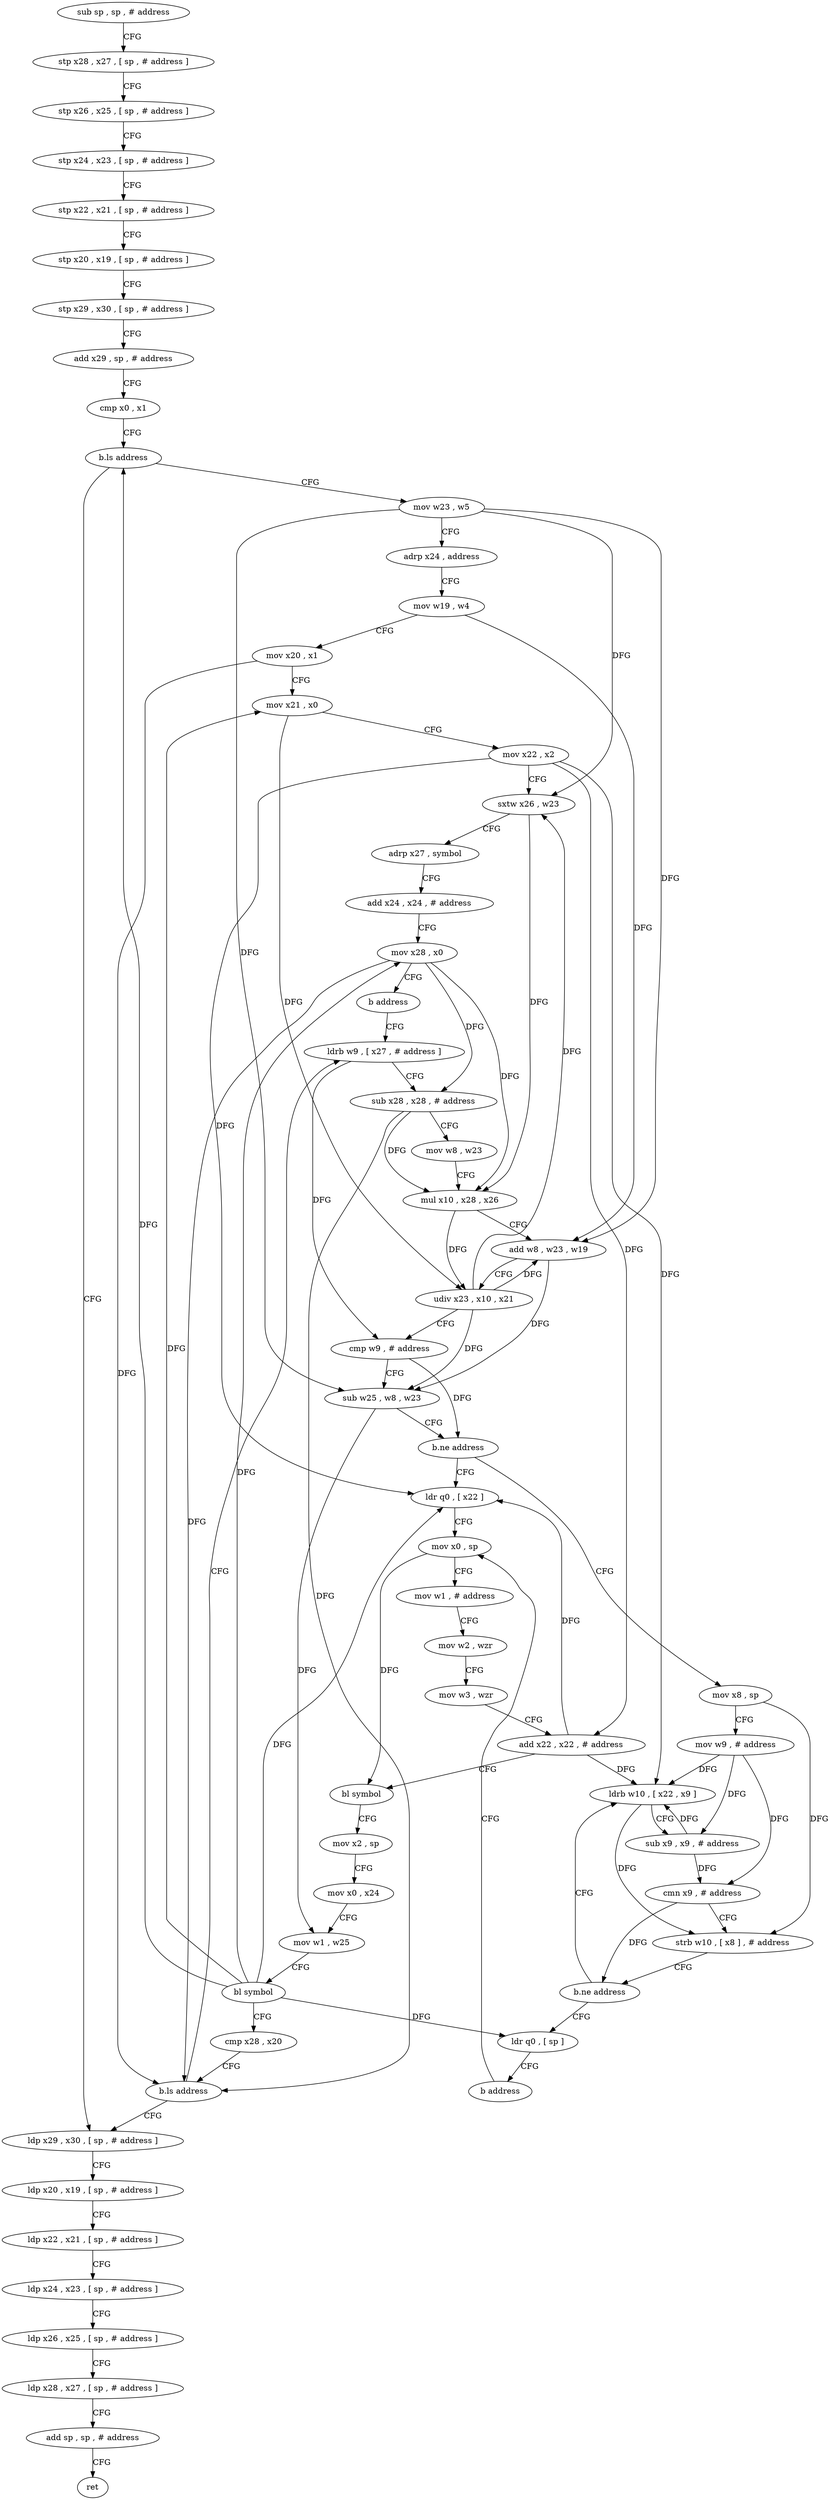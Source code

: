 digraph "func" {
"4210716" [label = "sub sp , sp , # address" ]
"4210720" [label = "stp x28 , x27 , [ sp , # address ]" ]
"4210724" [label = "stp x26 , x25 , [ sp , # address ]" ]
"4210728" [label = "stp x24 , x23 , [ sp , # address ]" ]
"4210732" [label = "stp x22 , x21 , [ sp , # address ]" ]
"4210736" [label = "stp x20 , x19 , [ sp , # address ]" ]
"4210740" [label = "stp x29 , x30 , [ sp , # address ]" ]
"4210744" [label = "add x29 , sp , # address" ]
"4210748" [label = "cmp x0 , x1" ]
"4210752" [label = "b.ls address" ]
"4210924" [label = "ldp x29 , x30 , [ sp , # address ]" ]
"4210756" [label = "mov w23 , w5" ]
"4210928" [label = "ldp x20 , x19 , [ sp , # address ]" ]
"4210932" [label = "ldp x22 , x21 , [ sp , # address ]" ]
"4210936" [label = "ldp x24 , x23 , [ sp , # address ]" ]
"4210940" [label = "ldp x26 , x25 , [ sp , # address ]" ]
"4210944" [label = "ldp x28 , x27 , [ sp , # address ]" ]
"4210948" [label = "add sp , sp , # address" ]
"4210952" [label = "ret" ]
"4210760" [label = "adrp x24 , address" ]
"4210764" [label = "mov w19 , w4" ]
"4210768" [label = "mov x20 , x1" ]
"4210772" [label = "mov x21 , x0" ]
"4210776" [label = "mov x22 , x2" ]
"4210780" [label = "sxtw x26 , w23" ]
"4210784" [label = "adrp x27 , symbol" ]
"4210788" [label = "add x24 , x24 , # address" ]
"4210792" [label = "mov x28 , x0" ]
"4210796" [label = "b address" ]
"4210852" [label = "ldrb w9 , [ x27 , # address ]" ]
"4210856" [label = "sub x28 , x28 , # address" ]
"4210860" [label = "mov w8 , w23" ]
"4210864" [label = "mul x10 , x28 , x26" ]
"4210868" [label = "add w8 , w23 , w19" ]
"4210872" [label = "udiv x23 , x10 , x21" ]
"4210876" [label = "cmp w9 , # address" ]
"4210880" [label = "sub w25 , w8 , w23" ]
"4210884" [label = "b.ne address" ]
"4210800" [label = "ldr q0 , [ x22 ]" ]
"4210888" [label = "mov x8 , sp" ]
"4210804" [label = "mov x0 , sp" ]
"4210892" [label = "mov w9 , # address" ]
"4210896" [label = "ldrb w10 , [ x22 , x9 ]" ]
"4210900" [label = "sub x9 , x9 , # address" ]
"4210904" [label = "cmn x9 , # address" ]
"4210908" [label = "strb w10 , [ x8 ] , # address" ]
"4210912" [label = "b.ne address" ]
"4210916" [label = "ldr q0 , [ sp ]" ]
"4210920" [label = "b address" ]
"4210808" [label = "mov w1 , # address" ]
"4210812" [label = "mov w2 , wzr" ]
"4210816" [label = "mov w3 , wzr" ]
"4210820" [label = "add x22 , x22 , # address" ]
"4210824" [label = "bl symbol" ]
"4210828" [label = "mov x2 , sp" ]
"4210832" [label = "mov x0 , x24" ]
"4210836" [label = "mov w1 , w25" ]
"4210840" [label = "bl symbol" ]
"4210844" [label = "cmp x28 , x20" ]
"4210848" [label = "b.ls address" ]
"4210716" -> "4210720" [ label = "CFG" ]
"4210720" -> "4210724" [ label = "CFG" ]
"4210724" -> "4210728" [ label = "CFG" ]
"4210728" -> "4210732" [ label = "CFG" ]
"4210732" -> "4210736" [ label = "CFG" ]
"4210736" -> "4210740" [ label = "CFG" ]
"4210740" -> "4210744" [ label = "CFG" ]
"4210744" -> "4210748" [ label = "CFG" ]
"4210748" -> "4210752" [ label = "CFG" ]
"4210752" -> "4210924" [ label = "CFG" ]
"4210752" -> "4210756" [ label = "CFG" ]
"4210924" -> "4210928" [ label = "CFG" ]
"4210756" -> "4210760" [ label = "CFG" ]
"4210756" -> "4210780" [ label = "DFG" ]
"4210756" -> "4210868" [ label = "DFG" ]
"4210756" -> "4210880" [ label = "DFG" ]
"4210928" -> "4210932" [ label = "CFG" ]
"4210932" -> "4210936" [ label = "CFG" ]
"4210936" -> "4210940" [ label = "CFG" ]
"4210940" -> "4210944" [ label = "CFG" ]
"4210944" -> "4210948" [ label = "CFG" ]
"4210948" -> "4210952" [ label = "CFG" ]
"4210760" -> "4210764" [ label = "CFG" ]
"4210764" -> "4210768" [ label = "CFG" ]
"4210764" -> "4210868" [ label = "DFG" ]
"4210768" -> "4210772" [ label = "CFG" ]
"4210768" -> "4210848" [ label = "DFG" ]
"4210772" -> "4210776" [ label = "CFG" ]
"4210772" -> "4210872" [ label = "DFG" ]
"4210776" -> "4210780" [ label = "CFG" ]
"4210776" -> "4210800" [ label = "DFG" ]
"4210776" -> "4210820" [ label = "DFG" ]
"4210776" -> "4210896" [ label = "DFG" ]
"4210780" -> "4210784" [ label = "CFG" ]
"4210780" -> "4210864" [ label = "DFG" ]
"4210784" -> "4210788" [ label = "CFG" ]
"4210788" -> "4210792" [ label = "CFG" ]
"4210792" -> "4210796" [ label = "CFG" ]
"4210792" -> "4210856" [ label = "DFG" ]
"4210792" -> "4210864" [ label = "DFG" ]
"4210792" -> "4210848" [ label = "DFG" ]
"4210796" -> "4210852" [ label = "CFG" ]
"4210852" -> "4210856" [ label = "CFG" ]
"4210852" -> "4210876" [ label = "DFG" ]
"4210856" -> "4210860" [ label = "CFG" ]
"4210856" -> "4210864" [ label = "DFG" ]
"4210856" -> "4210848" [ label = "DFG" ]
"4210860" -> "4210864" [ label = "CFG" ]
"4210864" -> "4210868" [ label = "CFG" ]
"4210864" -> "4210872" [ label = "DFG" ]
"4210868" -> "4210872" [ label = "CFG" ]
"4210868" -> "4210880" [ label = "DFG" ]
"4210872" -> "4210876" [ label = "CFG" ]
"4210872" -> "4210780" [ label = "DFG" ]
"4210872" -> "4210868" [ label = "DFG" ]
"4210872" -> "4210880" [ label = "DFG" ]
"4210876" -> "4210880" [ label = "CFG" ]
"4210876" -> "4210884" [ label = "DFG" ]
"4210880" -> "4210884" [ label = "CFG" ]
"4210880" -> "4210836" [ label = "DFG" ]
"4210884" -> "4210800" [ label = "CFG" ]
"4210884" -> "4210888" [ label = "CFG" ]
"4210800" -> "4210804" [ label = "CFG" ]
"4210888" -> "4210892" [ label = "CFG" ]
"4210888" -> "4210908" [ label = "DFG" ]
"4210804" -> "4210808" [ label = "CFG" ]
"4210804" -> "4210824" [ label = "DFG" ]
"4210892" -> "4210896" [ label = "DFG" ]
"4210892" -> "4210900" [ label = "DFG" ]
"4210892" -> "4210904" [ label = "DFG" ]
"4210896" -> "4210900" [ label = "CFG" ]
"4210896" -> "4210908" [ label = "DFG" ]
"4210900" -> "4210904" [ label = "DFG" ]
"4210900" -> "4210896" [ label = "DFG" ]
"4210904" -> "4210908" [ label = "CFG" ]
"4210904" -> "4210912" [ label = "DFG" ]
"4210908" -> "4210912" [ label = "CFG" ]
"4210912" -> "4210896" [ label = "CFG" ]
"4210912" -> "4210916" [ label = "CFG" ]
"4210916" -> "4210920" [ label = "CFG" ]
"4210920" -> "4210804" [ label = "CFG" ]
"4210808" -> "4210812" [ label = "CFG" ]
"4210812" -> "4210816" [ label = "CFG" ]
"4210816" -> "4210820" [ label = "CFG" ]
"4210820" -> "4210824" [ label = "CFG" ]
"4210820" -> "4210800" [ label = "DFG" ]
"4210820" -> "4210896" [ label = "DFG" ]
"4210824" -> "4210828" [ label = "CFG" ]
"4210828" -> "4210832" [ label = "CFG" ]
"4210832" -> "4210836" [ label = "CFG" ]
"4210836" -> "4210840" [ label = "CFG" ]
"4210840" -> "4210844" [ label = "CFG" ]
"4210840" -> "4210772" [ label = "DFG" ]
"4210840" -> "4210792" [ label = "DFG" ]
"4210840" -> "4210752" [ label = "DFG" ]
"4210840" -> "4210800" [ label = "DFG" ]
"4210840" -> "4210916" [ label = "DFG" ]
"4210844" -> "4210848" [ label = "CFG" ]
"4210848" -> "4210924" [ label = "CFG" ]
"4210848" -> "4210852" [ label = "CFG" ]
}
